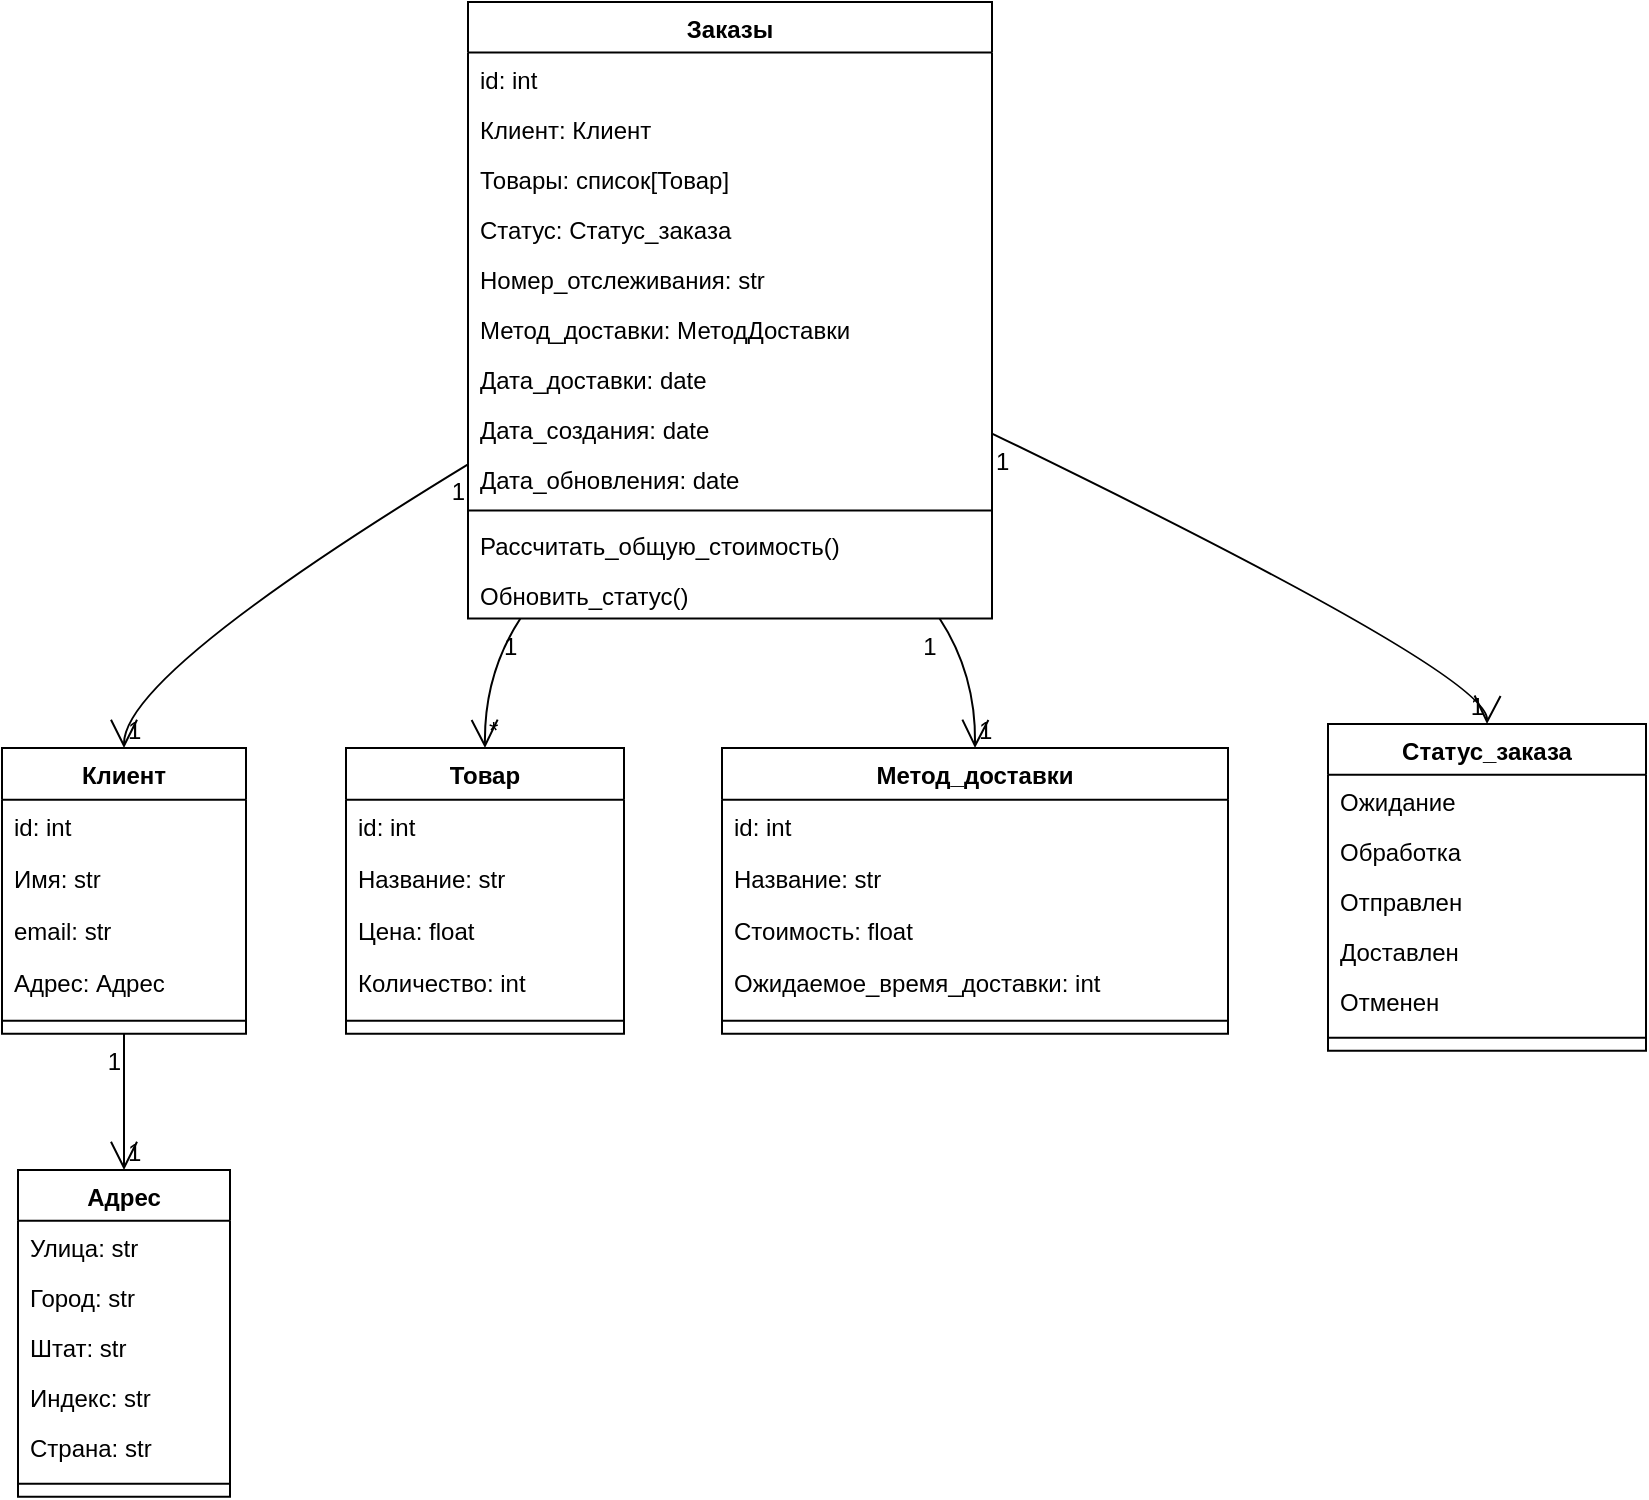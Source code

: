 <mxfile version="24.7.14">
  <diagram name="Страница — 1" id="oD7_ohd307wVfpKMzc00">
    <mxGraphModel dx="2072" dy="785" grid="1" gridSize="10" guides="1" tooltips="1" connect="1" arrows="1" fold="1" page="1" pageScale="1" pageWidth="827" pageHeight="1169" math="0" shadow="0">
      <root>
        <mxCell id="0" />
        <mxCell id="1" parent="0" />
        <mxCell id="-4HTNG4G19awHYg9AVc4-1" value="Заказы" style="swimlane;fontStyle=1;align=center;verticalAlign=top;childLayout=stackLayout;horizontal=1;startSize=25.25;horizontalStack=0;resizeParent=1;resizeParentMax=0;resizeLast=0;collapsible=0;marginBottom=0;" vertex="1" parent="1">
          <mxGeometry x="253" y="20" width="262" height="308.25" as="geometry" />
        </mxCell>
        <mxCell id="-4HTNG4G19awHYg9AVc4-2" value="id: int" style="text;strokeColor=none;fillColor=none;align=left;verticalAlign=top;spacingLeft=4;spacingRight=4;overflow=hidden;rotatable=0;points=[[0,0.5],[1,0.5]];portConstraint=eastwest;" vertex="1" parent="-4HTNG4G19awHYg9AVc4-1">
          <mxGeometry y="25.25" width="262" height="25" as="geometry" />
        </mxCell>
        <mxCell id="-4HTNG4G19awHYg9AVc4-3" value="Клиент: Клиент" style="text;strokeColor=none;fillColor=none;align=left;verticalAlign=top;spacingLeft=4;spacingRight=4;overflow=hidden;rotatable=0;points=[[0,0.5],[1,0.5]];portConstraint=eastwest;" vertex="1" parent="-4HTNG4G19awHYg9AVc4-1">
          <mxGeometry y="50.25" width="262" height="25" as="geometry" />
        </mxCell>
        <mxCell id="-4HTNG4G19awHYg9AVc4-4" value="Товары: список[Товар]" style="text;strokeColor=none;fillColor=none;align=left;verticalAlign=top;spacingLeft=4;spacingRight=4;overflow=hidden;rotatable=0;points=[[0,0.5],[1,0.5]];portConstraint=eastwest;" vertex="1" parent="-4HTNG4G19awHYg9AVc4-1">
          <mxGeometry y="75.25" width="262" height="25" as="geometry" />
        </mxCell>
        <mxCell id="-4HTNG4G19awHYg9AVc4-5" value="Статус: Статус_заказа" style="text;strokeColor=none;fillColor=none;align=left;verticalAlign=top;spacingLeft=4;spacingRight=4;overflow=hidden;rotatable=0;points=[[0,0.5],[1,0.5]];portConstraint=eastwest;" vertex="1" parent="-4HTNG4G19awHYg9AVc4-1">
          <mxGeometry y="100.25" width="262" height="25" as="geometry" />
        </mxCell>
        <mxCell id="-4HTNG4G19awHYg9AVc4-6" value="Номер_отслеживания: str" style="text;strokeColor=none;fillColor=none;align=left;verticalAlign=top;spacingLeft=4;spacingRight=4;overflow=hidden;rotatable=0;points=[[0,0.5],[1,0.5]];portConstraint=eastwest;" vertex="1" parent="-4HTNG4G19awHYg9AVc4-1">
          <mxGeometry y="125.25" width="262" height="25" as="geometry" />
        </mxCell>
        <mxCell id="-4HTNG4G19awHYg9AVc4-7" value="Метод_доставки: МетодДоставки" style="text;strokeColor=none;fillColor=none;align=left;verticalAlign=top;spacingLeft=4;spacingRight=4;overflow=hidden;rotatable=0;points=[[0,0.5],[1,0.5]];portConstraint=eastwest;" vertex="1" parent="-4HTNG4G19awHYg9AVc4-1">
          <mxGeometry y="150.25" width="262" height="25" as="geometry" />
        </mxCell>
        <mxCell id="-4HTNG4G19awHYg9AVc4-8" value="Дата_доставки: date" style="text;strokeColor=none;fillColor=none;align=left;verticalAlign=top;spacingLeft=4;spacingRight=4;overflow=hidden;rotatable=0;points=[[0,0.5],[1,0.5]];portConstraint=eastwest;" vertex="1" parent="-4HTNG4G19awHYg9AVc4-1">
          <mxGeometry y="175.25" width="262" height="25" as="geometry" />
        </mxCell>
        <mxCell id="-4HTNG4G19awHYg9AVc4-9" value="Дата_создания: date" style="text;strokeColor=none;fillColor=none;align=left;verticalAlign=top;spacingLeft=4;spacingRight=4;overflow=hidden;rotatable=0;points=[[0,0.5],[1,0.5]];portConstraint=eastwest;" vertex="1" parent="-4HTNG4G19awHYg9AVc4-1">
          <mxGeometry y="200.25" width="262" height="25" as="geometry" />
        </mxCell>
        <mxCell id="-4HTNG4G19awHYg9AVc4-10" value="Дата_обновления: date" style="text;strokeColor=none;fillColor=none;align=left;verticalAlign=top;spacingLeft=4;spacingRight=4;overflow=hidden;rotatable=0;points=[[0,0.5],[1,0.5]];portConstraint=eastwest;" vertex="1" parent="-4HTNG4G19awHYg9AVc4-1">
          <mxGeometry y="225.25" width="262" height="25" as="geometry" />
        </mxCell>
        <mxCell id="-4HTNG4G19awHYg9AVc4-11" style="line;strokeWidth=1;fillColor=none;align=left;verticalAlign=middle;spacingTop=-1;spacingLeft=3;spacingRight=3;rotatable=0;labelPosition=right;points=[];portConstraint=eastwest;strokeColor=inherit;" vertex="1" parent="-4HTNG4G19awHYg9AVc4-1">
          <mxGeometry y="250.25" width="262" height="8" as="geometry" />
        </mxCell>
        <mxCell id="-4HTNG4G19awHYg9AVc4-12" value="Рассчитать_общую_стоимость()" style="text;strokeColor=none;fillColor=none;align=left;verticalAlign=top;spacingLeft=4;spacingRight=4;overflow=hidden;rotatable=0;points=[[0,0.5],[1,0.5]];portConstraint=eastwest;" vertex="1" parent="-4HTNG4G19awHYg9AVc4-1">
          <mxGeometry y="258.25" width="262" height="25" as="geometry" />
        </mxCell>
        <mxCell id="-4HTNG4G19awHYg9AVc4-13" value="Обновить_статус()" style="text;strokeColor=none;fillColor=none;align=left;verticalAlign=top;spacingLeft=4;spacingRight=4;overflow=hidden;rotatable=0;points=[[0,0.5],[1,0.5]];portConstraint=eastwest;" vertex="1" parent="-4HTNG4G19awHYg9AVc4-1">
          <mxGeometry y="283.25" width="262" height="25" as="geometry" />
        </mxCell>
        <mxCell id="-4HTNG4G19awHYg9AVc4-14" value="Клиент" style="swimlane;fontStyle=1;align=center;verticalAlign=top;childLayout=stackLayout;horizontal=1;startSize=25.818;horizontalStack=0;resizeParent=1;resizeParentMax=0;resizeLast=0;collapsible=0;marginBottom=0;" vertex="1" parent="1">
          <mxGeometry x="20" y="393" width="122" height="142.818" as="geometry" />
        </mxCell>
        <mxCell id="-4HTNG4G19awHYg9AVc4-15" value="id: int" style="text;strokeColor=none;fillColor=none;align=left;verticalAlign=top;spacingLeft=4;spacingRight=4;overflow=hidden;rotatable=0;points=[[0,0.5],[1,0.5]];portConstraint=eastwest;" vertex="1" parent="-4HTNG4G19awHYg9AVc4-14">
          <mxGeometry y="25.818" width="122" height="26" as="geometry" />
        </mxCell>
        <mxCell id="-4HTNG4G19awHYg9AVc4-16" value="Имя: str" style="text;strokeColor=none;fillColor=none;align=left;verticalAlign=top;spacingLeft=4;spacingRight=4;overflow=hidden;rotatable=0;points=[[0,0.5],[1,0.5]];portConstraint=eastwest;" vertex="1" parent="-4HTNG4G19awHYg9AVc4-14">
          <mxGeometry y="51.818" width="122" height="26" as="geometry" />
        </mxCell>
        <mxCell id="-4HTNG4G19awHYg9AVc4-17" value="email: str" style="text;strokeColor=none;fillColor=none;align=left;verticalAlign=top;spacingLeft=4;spacingRight=4;overflow=hidden;rotatable=0;points=[[0,0.5],[1,0.5]];portConstraint=eastwest;" vertex="1" parent="-4HTNG4G19awHYg9AVc4-14">
          <mxGeometry y="77.818" width="122" height="26" as="geometry" />
        </mxCell>
        <mxCell id="-4HTNG4G19awHYg9AVc4-18" value="Адрес: Адрес" style="text;strokeColor=none;fillColor=none;align=left;verticalAlign=top;spacingLeft=4;spacingRight=4;overflow=hidden;rotatable=0;points=[[0,0.5],[1,0.5]];portConstraint=eastwest;" vertex="1" parent="-4HTNG4G19awHYg9AVc4-14">
          <mxGeometry y="103.818" width="122" height="26" as="geometry" />
        </mxCell>
        <mxCell id="-4HTNG4G19awHYg9AVc4-19" style="line;strokeWidth=1;fillColor=none;align=left;verticalAlign=middle;spacingTop=-1;spacingLeft=3;spacingRight=3;rotatable=0;labelPosition=right;points=[];portConstraint=eastwest;strokeColor=inherit;" vertex="1" parent="-4HTNG4G19awHYg9AVc4-14">
          <mxGeometry y="129.818" width="122" height="13" as="geometry" />
        </mxCell>
        <mxCell id="-4HTNG4G19awHYg9AVc4-20" value="Адрес" style="swimlane;fontStyle=1;align=center;verticalAlign=top;childLayout=stackLayout;horizontal=1;startSize=25.385;horizontalStack=0;resizeParent=1;resizeParentMax=0;resizeLast=0;collapsible=0;marginBottom=0;" vertex="1" parent="1">
          <mxGeometry x="28" y="604" width="106" height="163.385" as="geometry" />
        </mxCell>
        <mxCell id="-4HTNG4G19awHYg9AVc4-21" value="Улица: str" style="text;strokeColor=none;fillColor=none;align=left;verticalAlign=top;spacingLeft=4;spacingRight=4;overflow=hidden;rotatable=0;points=[[0,0.5],[1,0.5]];portConstraint=eastwest;" vertex="1" parent="-4HTNG4G19awHYg9AVc4-20">
          <mxGeometry y="25.385" width="106" height="25" as="geometry" />
        </mxCell>
        <mxCell id="-4HTNG4G19awHYg9AVc4-22" value="Город: str" style="text;strokeColor=none;fillColor=none;align=left;verticalAlign=top;spacingLeft=4;spacingRight=4;overflow=hidden;rotatable=0;points=[[0,0.5],[1,0.5]];portConstraint=eastwest;" vertex="1" parent="-4HTNG4G19awHYg9AVc4-20">
          <mxGeometry y="50.385" width="106" height="25" as="geometry" />
        </mxCell>
        <mxCell id="-4HTNG4G19awHYg9AVc4-23" value="Штат: str" style="text;strokeColor=none;fillColor=none;align=left;verticalAlign=top;spacingLeft=4;spacingRight=4;overflow=hidden;rotatable=0;points=[[0,0.5],[1,0.5]];portConstraint=eastwest;" vertex="1" parent="-4HTNG4G19awHYg9AVc4-20">
          <mxGeometry y="75.385" width="106" height="25" as="geometry" />
        </mxCell>
        <mxCell id="-4HTNG4G19awHYg9AVc4-24" value="Индекс: str" style="text;strokeColor=none;fillColor=none;align=left;verticalAlign=top;spacingLeft=4;spacingRight=4;overflow=hidden;rotatable=0;points=[[0,0.5],[1,0.5]];portConstraint=eastwest;" vertex="1" parent="-4HTNG4G19awHYg9AVc4-20">
          <mxGeometry y="100.385" width="106" height="25" as="geometry" />
        </mxCell>
        <mxCell id="-4HTNG4G19awHYg9AVc4-25" value="Страна: str" style="text;strokeColor=none;fillColor=none;align=left;verticalAlign=top;spacingLeft=4;spacingRight=4;overflow=hidden;rotatable=0;points=[[0,0.5],[1,0.5]];portConstraint=eastwest;" vertex="1" parent="-4HTNG4G19awHYg9AVc4-20">
          <mxGeometry y="125.385" width="106" height="25" as="geometry" />
        </mxCell>
        <mxCell id="-4HTNG4G19awHYg9AVc4-26" style="line;strokeWidth=1;fillColor=none;align=left;verticalAlign=middle;spacingTop=-1;spacingLeft=3;spacingRight=3;rotatable=0;labelPosition=right;points=[];portConstraint=eastwest;strokeColor=inherit;" vertex="1" parent="-4HTNG4G19awHYg9AVc4-20">
          <mxGeometry y="150.385" width="106" height="13" as="geometry" />
        </mxCell>
        <mxCell id="-4HTNG4G19awHYg9AVc4-27" value="Товар" style="swimlane;fontStyle=1;align=center;verticalAlign=top;childLayout=stackLayout;horizontal=1;startSize=25.818;horizontalStack=0;resizeParent=1;resizeParentMax=0;resizeLast=0;collapsible=0;marginBottom=0;" vertex="1" parent="1">
          <mxGeometry x="192" y="393" width="139" height="142.818" as="geometry" />
        </mxCell>
        <mxCell id="-4HTNG4G19awHYg9AVc4-28" value="id: int" style="text;strokeColor=none;fillColor=none;align=left;verticalAlign=top;spacingLeft=4;spacingRight=4;overflow=hidden;rotatable=0;points=[[0,0.5],[1,0.5]];portConstraint=eastwest;" vertex="1" parent="-4HTNG4G19awHYg9AVc4-27">
          <mxGeometry y="25.818" width="139" height="26" as="geometry" />
        </mxCell>
        <mxCell id="-4HTNG4G19awHYg9AVc4-29" value="Название: str" style="text;strokeColor=none;fillColor=none;align=left;verticalAlign=top;spacingLeft=4;spacingRight=4;overflow=hidden;rotatable=0;points=[[0,0.5],[1,0.5]];portConstraint=eastwest;" vertex="1" parent="-4HTNG4G19awHYg9AVc4-27">
          <mxGeometry y="51.818" width="139" height="26" as="geometry" />
        </mxCell>
        <mxCell id="-4HTNG4G19awHYg9AVc4-30" value="Цена: float" style="text;strokeColor=none;fillColor=none;align=left;verticalAlign=top;spacingLeft=4;spacingRight=4;overflow=hidden;rotatable=0;points=[[0,0.5],[1,0.5]];portConstraint=eastwest;" vertex="1" parent="-4HTNG4G19awHYg9AVc4-27">
          <mxGeometry y="77.818" width="139" height="26" as="geometry" />
        </mxCell>
        <mxCell id="-4HTNG4G19awHYg9AVc4-31" value="Количество: int" style="text;strokeColor=none;fillColor=none;align=left;verticalAlign=top;spacingLeft=4;spacingRight=4;overflow=hidden;rotatable=0;points=[[0,0.5],[1,0.5]];portConstraint=eastwest;" vertex="1" parent="-4HTNG4G19awHYg9AVc4-27">
          <mxGeometry y="103.818" width="139" height="26" as="geometry" />
        </mxCell>
        <mxCell id="-4HTNG4G19awHYg9AVc4-32" style="line;strokeWidth=1;fillColor=none;align=left;verticalAlign=middle;spacingTop=-1;spacingLeft=3;spacingRight=3;rotatable=0;labelPosition=right;points=[];portConstraint=eastwest;strokeColor=inherit;" vertex="1" parent="-4HTNG4G19awHYg9AVc4-27">
          <mxGeometry y="129.818" width="139" height="13" as="geometry" />
        </mxCell>
        <mxCell id="-4HTNG4G19awHYg9AVc4-33" value="Метод_доставки" style="swimlane;fontStyle=1;align=center;verticalAlign=top;childLayout=stackLayout;horizontal=1;startSize=25.818;horizontalStack=0;resizeParent=1;resizeParentMax=0;resizeLast=0;collapsible=0;marginBottom=0;" vertex="1" parent="1">
          <mxGeometry x="380" y="393" width="253" height="142.818" as="geometry" />
        </mxCell>
        <mxCell id="-4HTNG4G19awHYg9AVc4-34" value="id: int" style="text;strokeColor=none;fillColor=none;align=left;verticalAlign=top;spacingLeft=4;spacingRight=4;overflow=hidden;rotatable=0;points=[[0,0.5],[1,0.5]];portConstraint=eastwest;" vertex="1" parent="-4HTNG4G19awHYg9AVc4-33">
          <mxGeometry y="25.818" width="253" height="26" as="geometry" />
        </mxCell>
        <mxCell id="-4HTNG4G19awHYg9AVc4-35" value="Название: str" style="text;strokeColor=none;fillColor=none;align=left;verticalAlign=top;spacingLeft=4;spacingRight=4;overflow=hidden;rotatable=0;points=[[0,0.5],[1,0.5]];portConstraint=eastwest;" vertex="1" parent="-4HTNG4G19awHYg9AVc4-33">
          <mxGeometry y="51.818" width="253" height="26" as="geometry" />
        </mxCell>
        <mxCell id="-4HTNG4G19awHYg9AVc4-36" value="Стоимость: float" style="text;strokeColor=none;fillColor=none;align=left;verticalAlign=top;spacingLeft=4;spacingRight=4;overflow=hidden;rotatable=0;points=[[0,0.5],[1,0.5]];portConstraint=eastwest;" vertex="1" parent="-4HTNG4G19awHYg9AVc4-33">
          <mxGeometry y="77.818" width="253" height="26" as="geometry" />
        </mxCell>
        <mxCell id="-4HTNG4G19awHYg9AVc4-37" value="Ожидаемое_время_доставки: int" style="text;strokeColor=none;fillColor=none;align=left;verticalAlign=top;spacingLeft=4;spacingRight=4;overflow=hidden;rotatable=0;points=[[0,0.5],[1,0.5]];portConstraint=eastwest;" vertex="1" parent="-4HTNG4G19awHYg9AVc4-33">
          <mxGeometry y="103.818" width="253" height="26" as="geometry" />
        </mxCell>
        <mxCell id="-4HTNG4G19awHYg9AVc4-38" style="line;strokeWidth=1;fillColor=none;align=left;verticalAlign=middle;spacingTop=-1;spacingLeft=3;spacingRight=3;rotatable=0;labelPosition=right;points=[];portConstraint=eastwest;strokeColor=inherit;" vertex="1" parent="-4HTNG4G19awHYg9AVc4-33">
          <mxGeometry y="129.818" width="253" height="13" as="geometry" />
        </mxCell>
        <mxCell id="-4HTNG4G19awHYg9AVc4-39" value="Статус_заказа" style="swimlane;fontStyle=1;align=center;verticalAlign=top;childLayout=stackLayout;horizontal=1;startSize=25.385;horizontalStack=0;resizeParent=1;resizeParentMax=0;resizeLast=0;collapsible=0;marginBottom=0;" vertex="1" parent="1">
          <mxGeometry x="683" y="381" width="159" height="163.385" as="geometry" />
        </mxCell>
        <mxCell id="-4HTNG4G19awHYg9AVc4-40" value="Ожидание" style="text;strokeColor=none;fillColor=none;align=left;verticalAlign=top;spacingLeft=4;spacingRight=4;overflow=hidden;rotatable=0;points=[[0,0.5],[1,0.5]];portConstraint=eastwest;" vertex="1" parent="-4HTNG4G19awHYg9AVc4-39">
          <mxGeometry y="25.385" width="159" height="25" as="geometry" />
        </mxCell>
        <mxCell id="-4HTNG4G19awHYg9AVc4-41" value="Обработка" style="text;strokeColor=none;fillColor=none;align=left;verticalAlign=top;spacingLeft=4;spacingRight=4;overflow=hidden;rotatable=0;points=[[0,0.5],[1,0.5]];portConstraint=eastwest;" vertex="1" parent="-4HTNG4G19awHYg9AVc4-39">
          <mxGeometry y="50.385" width="159" height="25" as="geometry" />
        </mxCell>
        <mxCell id="-4HTNG4G19awHYg9AVc4-42" value="Отправлен" style="text;strokeColor=none;fillColor=none;align=left;verticalAlign=top;spacingLeft=4;spacingRight=4;overflow=hidden;rotatable=0;points=[[0,0.5],[1,0.5]];portConstraint=eastwest;" vertex="1" parent="-4HTNG4G19awHYg9AVc4-39">
          <mxGeometry y="75.385" width="159" height="25" as="geometry" />
        </mxCell>
        <mxCell id="-4HTNG4G19awHYg9AVc4-43" value="Доставлен" style="text;strokeColor=none;fillColor=none;align=left;verticalAlign=top;spacingLeft=4;spacingRight=4;overflow=hidden;rotatable=0;points=[[0,0.5],[1,0.5]];portConstraint=eastwest;" vertex="1" parent="-4HTNG4G19awHYg9AVc4-39">
          <mxGeometry y="100.385" width="159" height="25" as="geometry" />
        </mxCell>
        <mxCell id="-4HTNG4G19awHYg9AVc4-44" value="Отменен" style="text;strokeColor=none;fillColor=none;align=left;verticalAlign=top;spacingLeft=4;spacingRight=4;overflow=hidden;rotatable=0;points=[[0,0.5],[1,0.5]];portConstraint=eastwest;" vertex="1" parent="-4HTNG4G19awHYg9AVc4-39">
          <mxGeometry y="125.385" width="159" height="25" as="geometry" />
        </mxCell>
        <mxCell id="-4HTNG4G19awHYg9AVc4-45" style="line;strokeWidth=1;fillColor=none;align=left;verticalAlign=middle;spacingTop=-1;spacingLeft=3;spacingRight=3;rotatable=0;labelPosition=right;points=[];portConstraint=eastwest;strokeColor=inherit;" vertex="1" parent="-4HTNG4G19awHYg9AVc4-39">
          <mxGeometry y="150.385" width="159" height="13" as="geometry" />
        </mxCell>
        <mxCell id="-4HTNG4G19awHYg9AVc4-46" value="" style="curved=1;startArrow=none;endArrow=open;endSize=12;exitX=0;exitY=0.75;entryX=0.5;entryY=0;rounded=0;" edge="1" parent="1" source="-4HTNG4G19awHYg9AVc4-1" target="-4HTNG4G19awHYg9AVc4-14">
          <mxGeometry relative="1" as="geometry">
            <Array as="points">
              <mxPoint x="81" y="356" />
            </Array>
          </mxGeometry>
        </mxCell>
        <mxCell id="-4HTNG4G19awHYg9AVc4-47" value="1" style="edgeLabel;resizable=0;labelBackgroundColor=none;fontSize=12;align=right;verticalAlign=top;" vertex="1" parent="-4HTNG4G19awHYg9AVc4-46">
          <mxGeometry x="-1" relative="1" as="geometry" />
        </mxCell>
        <mxCell id="-4HTNG4G19awHYg9AVc4-48" value="1" style="edgeLabel;resizable=0;labelBackgroundColor=none;fontSize=12;align=left;verticalAlign=bottom;" vertex="1" parent="-4HTNG4G19awHYg9AVc4-46">
          <mxGeometry x="1" relative="1" as="geometry" />
        </mxCell>
        <mxCell id="-4HTNG4G19awHYg9AVc4-49" value="" style="curved=1;startArrow=none;endArrow=open;endSize=12;exitX=0.1;exitY=1;entryX=0.5;entryY=0;rounded=0;" edge="1" parent="1" source="-4HTNG4G19awHYg9AVc4-1" target="-4HTNG4G19awHYg9AVc4-27">
          <mxGeometry relative="1" as="geometry">
            <Array as="points">
              <mxPoint x="261" y="356" />
            </Array>
          </mxGeometry>
        </mxCell>
        <mxCell id="-4HTNG4G19awHYg9AVc4-50" value="1" style="edgeLabel;resizable=0;labelBackgroundColor=none;fontSize=12;align=right;verticalAlign=top;" vertex="1" parent="-4HTNG4G19awHYg9AVc4-49">
          <mxGeometry x="-1" relative="1" as="geometry" />
        </mxCell>
        <mxCell id="-4HTNG4G19awHYg9AVc4-51" value="*" style="edgeLabel;resizable=0;labelBackgroundColor=none;fontSize=12;align=left;verticalAlign=bottom;" vertex="1" parent="-4HTNG4G19awHYg9AVc4-49">
          <mxGeometry x="1" relative="1" as="geometry" />
        </mxCell>
        <mxCell id="-4HTNG4G19awHYg9AVc4-52" value="" style="curved=1;startArrow=none;endArrow=open;endSize=12;exitX=0.9;exitY=1;entryX=0.5;entryY=0;rounded=0;" edge="1" parent="1" source="-4HTNG4G19awHYg9AVc4-1" target="-4HTNG4G19awHYg9AVc4-33">
          <mxGeometry relative="1" as="geometry">
            <Array as="points">
              <mxPoint x="507" y="356" />
            </Array>
          </mxGeometry>
        </mxCell>
        <mxCell id="-4HTNG4G19awHYg9AVc4-53" value="1" style="edgeLabel;resizable=0;labelBackgroundColor=none;fontSize=12;align=right;verticalAlign=top;" vertex="1" parent="-4HTNG4G19awHYg9AVc4-52">
          <mxGeometry x="-1" relative="1" as="geometry" />
        </mxCell>
        <mxCell id="-4HTNG4G19awHYg9AVc4-54" value="1" style="edgeLabel;resizable=0;labelBackgroundColor=none;fontSize=12;align=left;verticalAlign=bottom;" vertex="1" parent="-4HTNG4G19awHYg9AVc4-52">
          <mxGeometry x="1" relative="1" as="geometry" />
        </mxCell>
        <mxCell id="-4HTNG4G19awHYg9AVc4-55" value="" style="curved=1;startArrow=none;endArrow=open;endSize=12;exitX=1;exitY=0.7;entryX=0.5;entryY=0;rounded=0;" edge="1" parent="1" source="-4HTNG4G19awHYg9AVc4-1" target="-4HTNG4G19awHYg9AVc4-39">
          <mxGeometry relative="1" as="geometry">
            <Array as="points">
              <mxPoint x="763" y="356" />
            </Array>
          </mxGeometry>
        </mxCell>
        <mxCell id="-4HTNG4G19awHYg9AVc4-56" value="1" style="edgeLabel;resizable=0;labelBackgroundColor=none;fontSize=12;align=left;verticalAlign=top;" vertex="1" parent="-4HTNG4G19awHYg9AVc4-55">
          <mxGeometry x="-1" relative="1" as="geometry" />
        </mxCell>
        <mxCell id="-4HTNG4G19awHYg9AVc4-57" value="1" style="edgeLabel;resizable=0;labelBackgroundColor=none;fontSize=12;align=right;verticalAlign=bottom;" vertex="1" parent="-4HTNG4G19awHYg9AVc4-55">
          <mxGeometry x="1" relative="1" as="geometry" />
        </mxCell>
        <mxCell id="-4HTNG4G19awHYg9AVc4-58" value="" style="curved=1;startArrow=none;endArrow=open;endSize=12;exitX=0.5;exitY=1;entryX=0.5;entryY=0;rounded=0;" edge="1" parent="1" source="-4HTNG4G19awHYg9AVc4-14" target="-4HTNG4G19awHYg9AVc4-20">
          <mxGeometry relative="1" as="geometry">
            <Array as="points" />
          </mxGeometry>
        </mxCell>
        <mxCell id="-4HTNG4G19awHYg9AVc4-59" value="1" style="edgeLabel;resizable=0;labelBackgroundColor=none;fontSize=12;align=right;verticalAlign=top;" vertex="1" parent="-4HTNG4G19awHYg9AVc4-58">
          <mxGeometry x="-1" relative="1" as="geometry" />
        </mxCell>
        <mxCell id="-4HTNG4G19awHYg9AVc4-60" value="1" style="edgeLabel;resizable=0;labelBackgroundColor=none;fontSize=12;align=left;verticalAlign=bottom;" vertex="1" parent="-4HTNG4G19awHYg9AVc4-58">
          <mxGeometry x="1" relative="1" as="geometry" />
        </mxCell>
      </root>
    </mxGraphModel>
  </diagram>
</mxfile>
